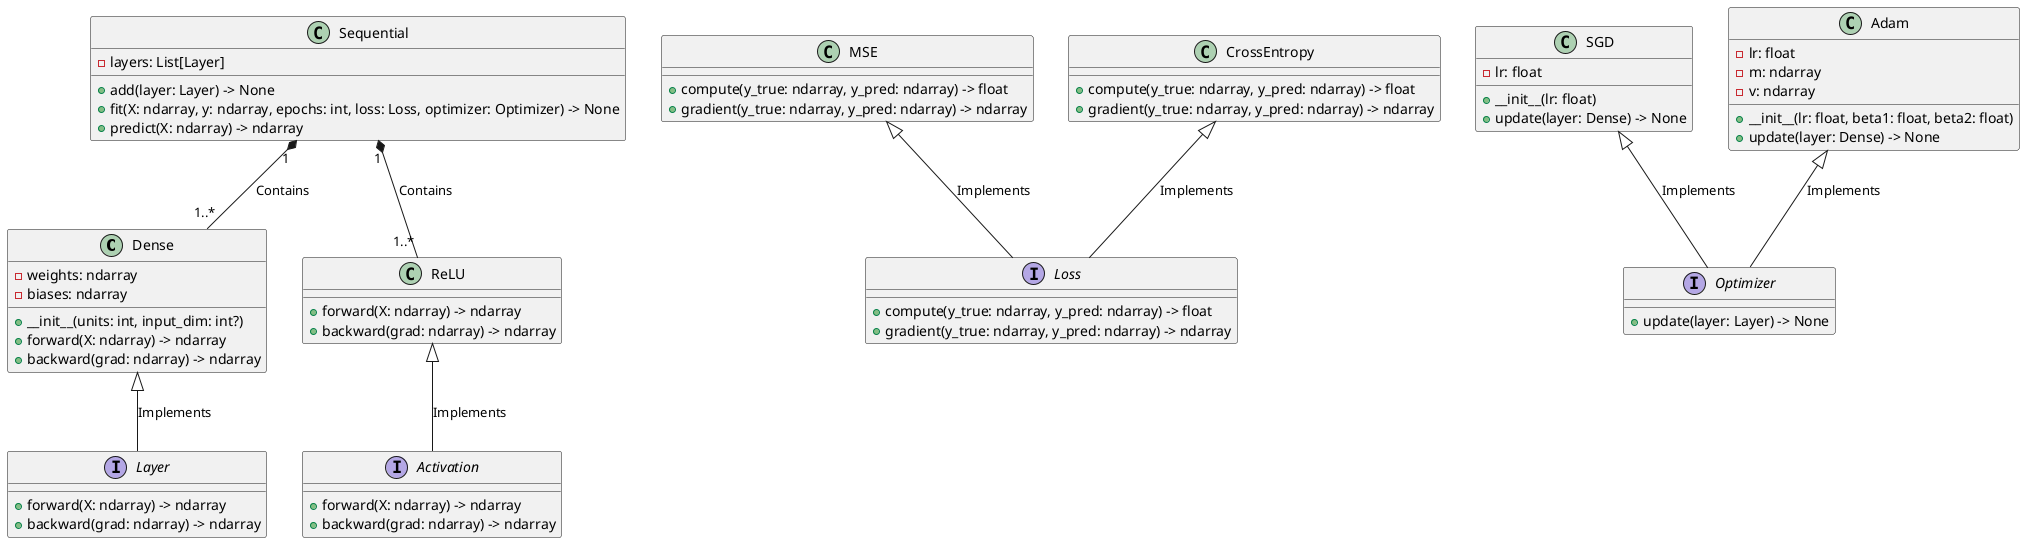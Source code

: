 
@startuml deepdig_uml

' --- Layers ---
class Dense {
  - weights: ndarray
  - biases: ndarray
  + __init__(units: int, input_dim: int?)
  + forward(X: ndarray) -> ndarray
  + backward(grad: ndarray) -> ndarray
}

class ReLU {
  + forward(X: ndarray) -> ndarray
  + backward(grad: ndarray) -> ndarray
}

' --- Losses ---
class MSE {
  + compute(y_true: ndarray, y_pred: ndarray) -> float
  + gradient(y_true: ndarray, y_pred: ndarray) -> ndarray
}

class CrossEntropy {
  + compute(y_true: ndarray, y_pred: ndarray) -> float
  + gradient(y_true: ndarray, y_pred: ndarray) -> ndarray
}

' --- Optimizers ---
class SGD {
  - lr: float
  + __init__(lr: float)
  + update(layer: Dense) -> None
}

class Adam {
  - lr: float
  - m: ndarray
  - v: ndarray
  + __init__(lr: float, beta1: float, beta2: float)
  + update(layer: Dense) -> None
}

' --- Models ---
class Sequential {
  - layers: List[Layer]
  + add(layer: Layer) -> None
  + fit(X: ndarray, y: ndarray, epochs: int, loss: Loss, optimizer: Optimizer) -> None
  + predict(X: ndarray) -> ndarray
}

' --- Relationships ---
Sequential "1" *-- "1..*" Dense : Contains
Sequential "1" *-- "1..*" ReLU : Contains
Dense <|-- Layer : Implements
ReLU <|-- Activation : Implements
MSE <|-- Loss : Implements
CrossEntropy <|-- Loss : Implements
SGD <|-- Optimizer : Implements
Adam <|-- Optimizer : Implements

' --- Interfaces (Abstract Classes) ---
interface Layer {
  + forward(X: ndarray) -> ndarray
  + backward(grad: ndarray) -> ndarray
}

interface Activation {
  + forward(X: ndarray) -> ndarray
  + backward(grad: ndarray) -> ndarray
}

interface Loss {
  + compute(y_true: ndarray, y_pred: ndarray) -> float
  + gradient(y_true: ndarray, y_pred: ndarray) -> ndarray
}

interface Optimizer {
  + update(layer: Layer) -> None
}

@enduml
